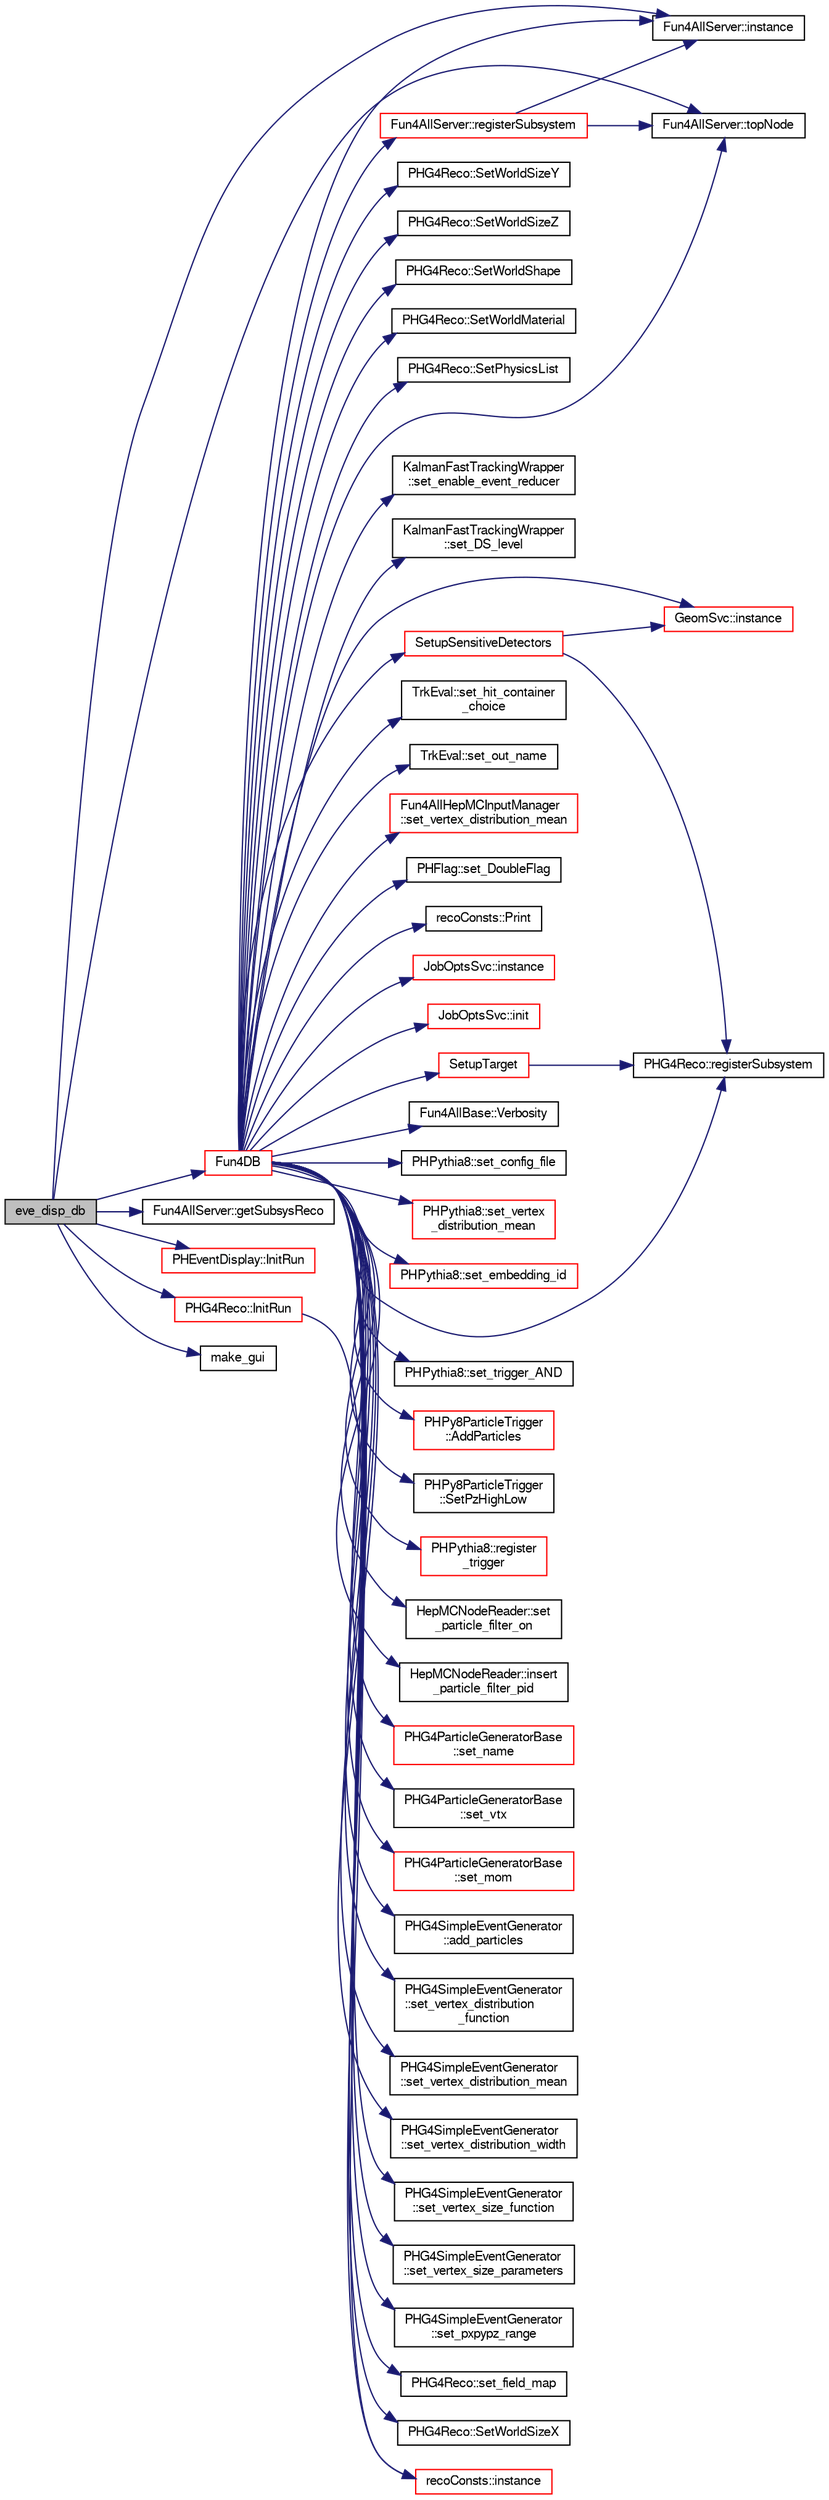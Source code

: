 digraph "eve_disp_db"
{
  bgcolor="transparent";
  edge [fontname="FreeSans",fontsize="10",labelfontname="FreeSans",labelfontsize="10"];
  node [fontname="FreeSans",fontsize="10",shape=record];
  rankdir="LR";
  Node1 [label="eve_disp_db",height=0.2,width=0.4,color="black", fillcolor="grey75", style="filled" fontcolor="black"];
  Node1 -> Node2 [color="midnightblue",fontsize="10",style="solid",fontname="FreeSans"];
  Node2 [label="Fun4DB",height=0.2,width=0.4,color="red",URL="$df/dc0/Fun4DB_8C.html#a156048b96f7485e3cc410afbc05fc286"];
  Node2 -> Node3 [color="midnightblue",fontsize="10",style="solid",fontname="FreeSans"];
  Node3 [label="recoConsts::instance",height=0.2,width=0.4,color="red",URL="$d8/d14/classrecoConsts.html#ae69a5c29a7199ba16d0e537158618802"];
  Node2 -> Node4 [color="midnightblue",fontsize="10",style="solid",fontname="FreeSans"];
  Node4 [label="PHFlag::set_DoubleFlag",height=0.2,width=0.4,color="black",URL="$d1/da8/classPHFlag.html#a64f8c67e9313e5cecdbed51f747026da"];
  Node2 -> Node5 [color="midnightblue",fontsize="10",style="solid",fontname="FreeSans"];
  Node5 [label="recoConsts::Print",height=0.2,width=0.4,color="black",URL="$d8/d14/classrecoConsts.html#a5502a14fdb8433de15c2e71351f281d6"];
  Node2 -> Node6 [color="midnightblue",fontsize="10",style="solid",fontname="FreeSans"];
  Node6 [label="JobOptsSvc::instance",height=0.2,width=0.4,color="red",URL="$d8/d62/classJobOptsSvc.html#aeb0d694dc08274aa90b0d6b1ee8384cb",tooltip="singlton instance "];
  Node2 -> Node7 [color="midnightblue",fontsize="10",style="solid",fontname="FreeSans"];
  Node7 [label="JobOptsSvc::init",height=0.2,width=0.4,color="red",URL="$d8/d62/classJobOptsSvc.html#ab1a24bb7210869b6309896e120361d20",tooltip="Initialization with defaults. "];
  Node2 -> Node8 [color="midnightblue",fontsize="10",style="solid",fontname="FreeSans"];
  Node8 [label="GeomSvc::instance",height=0.2,width=0.4,color="red",URL="$d0/da0/classGeomSvc.html#a2b7ecf5467120206b9479654c48ad7c4",tooltip="singlton instance "];
  Node2 -> Node9 [color="midnightblue",fontsize="10",style="solid",fontname="FreeSans"];
  Node9 [label="Fun4AllServer::instance",height=0.2,width=0.4,color="black",URL="$da/d29/classFun4AllServer.html#a3e55156f91b2c94bb6c4ef33ffce587a"];
  Node2 -> Node10 [color="midnightblue",fontsize="10",style="solid",fontname="FreeSans"];
  Node10 [label="Fun4AllBase::Verbosity",height=0.2,width=0.4,color="black",URL="$d5/dec/classFun4AllBase.html#a05da2261577843028cf78e99171343b9",tooltip="Sets the verbosity of this module (0 by default=quiet). "];
  Node2 -> Node11 [color="midnightblue",fontsize="10",style="solid",fontname="FreeSans"];
  Node11 [label="PHPythia8::set_config_file",height=0.2,width=0.4,color="black",URL="$d9/d3a/classPHPythia8.html#aa10f3cd989b78519ac61785cba92949a"];
  Node2 -> Node12 [color="midnightblue",fontsize="10",style="solid",fontname="FreeSans"];
  Node12 [label="PHPythia8::set_vertex\l_distribution_mean",height=0.2,width=0.4,color="red",URL="$d9/d3a/classPHPythia8.html#a470a47c13c0afa5c17b3a7139895e6bd",tooltip="set the mean value of the vertex distribution, use PHENIX units of cm, ns "];
  Node2 -> Node13 [color="midnightblue",fontsize="10",style="solid",fontname="FreeSans"];
  Node13 [label="PHPythia8::set_embedding_id",height=0.2,width=0.4,color="red",URL="$d9/d3a/classPHPythia8.html#a937b33446516e1a3f023c9d6be1426dd"];
  Node2 -> Node14 [color="midnightblue",fontsize="10",style="solid",fontname="FreeSans"];
  Node14 [label="Fun4AllServer::registerSubsystem",height=0.2,width=0.4,color="red",URL="$da/d29/classFun4AllServer.html#a0a9947db0ede1e55622001eb7515f8c0"];
  Node14 -> Node9 [color="midnightblue",fontsize="10",style="solid",fontname="FreeSans"];
  Node14 -> Node15 [color="midnightblue",fontsize="10",style="solid",fontname="FreeSans"];
  Node15 [label="Fun4AllServer::topNode",height=0.2,width=0.4,color="black",URL="$da/d29/classFun4AllServer.html#abcaf6825367e5db292ff795237bdcf62"];
  Node2 -> Node16 [color="midnightblue",fontsize="10",style="solid",fontname="FreeSans"];
  Node16 [label="PHPythia8::set_trigger_AND",height=0.2,width=0.4,color="black",URL="$d9/d3a/classPHPythia8.html#a317aaead7f3c3c28fbc0510bb66f1fbb"];
  Node2 -> Node17 [color="midnightblue",fontsize="10",style="solid",fontname="FreeSans"];
  Node17 [label="PHPy8ParticleTrigger\l::AddParticles",height=0.2,width=0.4,color="red",URL="$d9/d8b/classPHPy8ParticleTrigger.html#a93f262d68f8d06ba477f362ba5c9ba66"];
  Node2 -> Node18 [color="midnightblue",fontsize="10",style="solid",fontname="FreeSans"];
  Node18 [label="PHPy8ParticleTrigger\l::SetPzHighLow",height=0.2,width=0.4,color="black",URL="$d9/d8b/classPHPy8ParticleTrigger.html#a87cae869054158a7be4edc0d56e4848a"];
  Node2 -> Node19 [color="midnightblue",fontsize="10",style="solid",fontname="FreeSans"];
  Node19 [label="PHPythia8::register\l_trigger",height=0.2,width=0.4,color="red",URL="$d9/d3a/classPHPythia8.html#af2c12c56383374d15eb4a539d7b8ca5d",tooltip="set event selection criteria "];
  Node2 -> Node20 [color="midnightblue",fontsize="10",style="solid",fontname="FreeSans"];
  Node20 [label="HepMCNodeReader::set\l_particle_filter_on",height=0.2,width=0.4,color="black",URL="$db/d6c/classHepMCNodeReader.html#ac013e878e7cb2391c9568df1787a5690"];
  Node2 -> Node21 [color="midnightblue",fontsize="10",style="solid",fontname="FreeSans"];
  Node21 [label="HepMCNodeReader::insert\l_particle_filter_pid",height=0.2,width=0.4,color="black",URL="$db/d6c/classHepMCNodeReader.html#a1abe78e3382126f3690a3f4eec5a5bc3"];
  Node2 -> Node22 [color="midnightblue",fontsize="10",style="solid",fontname="FreeSans"];
  Node22 [label="PHG4ParticleGeneratorBase\l::set_name",height=0.2,width=0.4,color="red",URL="$d8/d78/classPHG4ParticleGeneratorBase.html#ad3bece97c2350072c683575ab5bdb53c"];
  Node2 -> Node23 [color="midnightblue",fontsize="10",style="solid",fontname="FreeSans"];
  Node23 [label="PHG4ParticleGeneratorBase\l::set_vtx",height=0.2,width=0.4,color="black",URL="$d8/d78/classPHG4ParticleGeneratorBase.html#a45b6073aec5d527acfbb8ecc7db95033"];
  Node2 -> Node24 [color="midnightblue",fontsize="10",style="solid",fontname="FreeSans"];
  Node24 [label="PHG4ParticleGeneratorBase\l::set_mom",height=0.2,width=0.4,color="red",URL="$d8/d78/classPHG4ParticleGeneratorBase.html#a312dbba9bbdc9e2db66f0c11295d6e04"];
  Node2 -> Node25 [color="midnightblue",fontsize="10",style="solid",fontname="FreeSans"];
  Node25 [label="PHG4SimpleEventGenerator\l::add_particles",height=0.2,width=0.4,color="black",URL="$d5/df3/classPHG4SimpleEventGenerator.html#a0cbcf45627535118b9d1910d47173a66",tooltip="interface for adding particles by name "];
  Node2 -> Node26 [color="midnightblue",fontsize="10",style="solid",fontname="FreeSans"];
  Node26 [label="PHG4SimpleEventGenerator\l::set_vertex_distribution\l_function",height=0.2,width=0.4,color="black",URL="$d5/df3/classPHG4SimpleEventGenerator.html#afe4a7efd4e1e12768254ca2c3d06925b",tooltip="toss a new vertex according to a Uniform or Gaus distribution "];
  Node2 -> Node27 [color="midnightblue",fontsize="10",style="solid",fontname="FreeSans"];
  Node27 [label="PHG4SimpleEventGenerator\l::set_vertex_distribution_mean",height=0.2,width=0.4,color="black",URL="$d5/df3/classPHG4SimpleEventGenerator.html#af3fa00ec8ad3374acc872274b30e3323",tooltip="set the mean value of the vertex distribution "];
  Node2 -> Node28 [color="midnightblue",fontsize="10",style="solid",fontname="FreeSans"];
  Node28 [label="PHG4SimpleEventGenerator\l::set_vertex_distribution_width",height=0.2,width=0.4,color="black",URL="$d5/df3/classPHG4SimpleEventGenerator.html#a862de2febaf53d48c0141834579eba69",tooltip="set the width of the vertex distribution function about the mean "];
  Node2 -> Node29 [color="midnightblue",fontsize="10",style="solid",fontname="FreeSans"];
  Node29 [label="PHG4SimpleEventGenerator\l::set_vertex_size_function",height=0.2,width=0.4,color="black",URL="$d5/df3/classPHG4SimpleEventGenerator.html#a45b24fce3e573785faac119dcae77554",tooltip="set the distribution function of particles about the vertex "];
  Node2 -> Node30 [color="midnightblue",fontsize="10",style="solid",fontname="FreeSans"];
  Node30 [label="PHG4SimpleEventGenerator\l::set_vertex_size_parameters",height=0.2,width=0.4,color="black",URL="$d5/df3/classPHG4SimpleEventGenerator.html#ad2163ba775c5037bde6d852085922ab1",tooltip="set the dimensions of the distribution of particles about the vertex "];
  Node2 -> Node31 [color="midnightblue",fontsize="10",style="solid",fontname="FreeSans"];
  Node31 [label="PHG4SimpleEventGenerator\l::set_pxpypz_range",height=0.2,width=0.4,color="black",URL="$d5/df3/classPHG4SimpleEventGenerator.html#a133449df6361c80dc1c2fe3e765fbc5b"];
  Node2 -> Node32 [color="midnightblue",fontsize="10",style="solid",fontname="FreeSans"];
  Node32 [label="PHG4Reco::set_field_map",height=0.2,width=0.4,color="black",URL="$d0/d78/classPHG4Reco.html#a2b127807e9bccb2480da1e0493cc2bd1"];
  Node2 -> Node33 [color="midnightblue",fontsize="10",style="solid",fontname="FreeSans"];
  Node33 [label="PHG4Reco::SetWorldSizeX",height=0.2,width=0.4,color="black",URL="$d0/d78/classPHG4Reco.html#a4b72190c41f51067bce7433768d5eb57"];
  Node2 -> Node34 [color="midnightblue",fontsize="10",style="solid",fontname="FreeSans"];
  Node34 [label="PHG4Reco::SetWorldSizeY",height=0.2,width=0.4,color="black",URL="$d0/d78/classPHG4Reco.html#a5435e55d77e217cbaf9dcf81b85eb0c9"];
  Node2 -> Node35 [color="midnightblue",fontsize="10",style="solid",fontname="FreeSans"];
  Node35 [label="PHG4Reco::SetWorldSizeZ",height=0.2,width=0.4,color="black",URL="$d0/d78/classPHG4Reco.html#aba08aa99a753272d63a4728c24b2e1c3"];
  Node2 -> Node36 [color="midnightblue",fontsize="10",style="solid",fontname="FreeSans"];
  Node36 [label="PHG4Reco::SetWorldShape",height=0.2,width=0.4,color="black",URL="$d0/d78/classPHG4Reco.html#ad2d08ddcb55a811e64f1ecf1763849dc"];
  Node2 -> Node37 [color="midnightblue",fontsize="10",style="solid",fontname="FreeSans"];
  Node37 [label="PHG4Reco::SetWorldMaterial",height=0.2,width=0.4,color="black",URL="$d0/d78/classPHG4Reco.html#a898e7e2c3a79651a474ae9a01fa7f6ea"];
  Node2 -> Node38 [color="midnightblue",fontsize="10",style="solid",fontname="FreeSans"];
  Node38 [label="PHG4Reco::SetPhysicsList",height=0.2,width=0.4,color="black",URL="$d0/d78/classPHG4Reco.html#ae3a89b790e2508e68657bd0059675ef5"];
  Node2 -> Node39 [color="midnightblue",fontsize="10",style="solid",fontname="FreeSans"];
  Node39 [label="PHG4Reco::registerSubsystem",height=0.2,width=0.4,color="black",URL="$d0/d78/classPHG4Reco.html#abc0956c0994a72d5a817b69511e1456b",tooltip="register subsystem "];
  Node2 -> Node40 [color="midnightblue",fontsize="10",style="solid",fontname="FreeSans"];
  Node40 [label="SetupTarget",height=0.2,width=0.4,color="red",URL="$d8/df3/e1039-core_2macros_2G4__Target_8C.html#aea642c3fb5b533f8c1ee3bd826eecccf"];
  Node40 -> Node39 [color="midnightblue",fontsize="10",style="solid",fontname="FreeSans"];
  Node2 -> Node41 [color="midnightblue",fontsize="10",style="solid",fontname="FreeSans"];
  Node41 [label="SetupSensitiveDetectors",height=0.2,width=0.4,color="red",URL="$d9/d72/e1039-core_2macros_2G4__SensitiveDetectors_8C.html#af71e50cde83a891cd25129c49f742314"];
  Node41 -> Node8 [color="midnightblue",fontsize="10",style="solid",fontname="FreeSans"];
  Node41 -> Node39 [color="midnightblue",fontsize="10",style="solid",fontname="FreeSans"];
  Node2 -> Node42 [color="midnightblue",fontsize="10",style="solid",fontname="FreeSans"];
  Node42 [label="KalmanFastTrackingWrapper\l::set_enable_event_reducer",height=0.2,width=0.4,color="black",URL="$d4/dff/classKalmanFastTrackingWrapper.html#a46ff3f180842976abcebef6ae4927e65"];
  Node2 -> Node43 [color="midnightblue",fontsize="10",style="solid",fontname="FreeSans"];
  Node43 [label="KalmanFastTrackingWrapper\l::set_DS_level",height=0.2,width=0.4,color="black",URL="$d4/dff/classKalmanFastTrackingWrapper.html#a05f76e0f15362bd0cba55d725d057b91"];
  Node2 -> Node44 [color="midnightblue",fontsize="10",style="solid",fontname="FreeSans"];
  Node44 [label="TrkEval::set_hit_container\l_choice",height=0.2,width=0.4,color="black",URL="$de/d2f/classTrkEval.html#a755bda896d4b56cffb535aa67ed4f327"];
  Node2 -> Node45 [color="midnightblue",fontsize="10",style="solid",fontname="FreeSans"];
  Node45 [label="TrkEval::set_out_name",height=0.2,width=0.4,color="black",URL="$de/d2f/classTrkEval.html#a298aa365137f9cb32706c6818db0755b"];
  Node2 -> Node46 [color="midnightblue",fontsize="10",style="solid",fontname="FreeSans"];
  Node46 [label="Fun4AllHepMCInputManager\l::set_vertex_distribution_mean",height=0.2,width=0.4,color="red",URL="$d6/d6f/classFun4AllHepMCInputManager.html#a6361f8f1de5cb369a9f420d842c8e184",tooltip="set the mean value of the vertex distribution, use PHENIX units of cm, ns "];
  Node2 -> Node15 [color="midnightblue",fontsize="10",style="solid",fontname="FreeSans"];
  Node1 -> Node47 [color="midnightblue",fontsize="10",style="solid",fontname="FreeSans"];
  Node47 [label="Fun4AllServer::getSubsysReco",height=0.2,width=0.4,color="black",URL="$da/d29/classFun4AllServer.html#ac6d47a2b3bc98933a03fd63bb75d624a"];
  Node1 -> Node48 [color="midnightblue",fontsize="10",style="solid",fontname="FreeSans"];
  Node48 [label="PHEventDisplay::InitRun",height=0.2,width=0.4,color="red",URL="$d1/dce/classPHEventDisplay.html#a41be51990798d21514cd311258511f42",tooltip="Run initialization. "];
  Node1 -> Node49 [color="midnightblue",fontsize="10",style="solid",fontname="FreeSans"];
  Node49 [label="PHG4Reco::InitRun",height=0.2,width=0.4,color="red",URL="$d0/d78/classPHG4Reco.html#a9d8228ce8682c19cd6be2f6b44ec847b"];
  Node49 -> Node3 [color="midnightblue",fontsize="10",style="solid",fontname="FreeSans"];
  Node1 -> Node9 [color="midnightblue",fontsize="10",style="solid",fontname="FreeSans"];
  Node1 -> Node50 [color="midnightblue",fontsize="10",style="solid",fontname="FreeSans"];
  Node50 [label="make_gui",height=0.2,width=0.4,color="black",URL="$d2/d96/eve__disp_8C.html#a551ab180f35c54b85752aae3551c1af0"];
  Node1 -> Node15 [color="midnightblue",fontsize="10",style="solid",fontname="FreeSans"];
}
